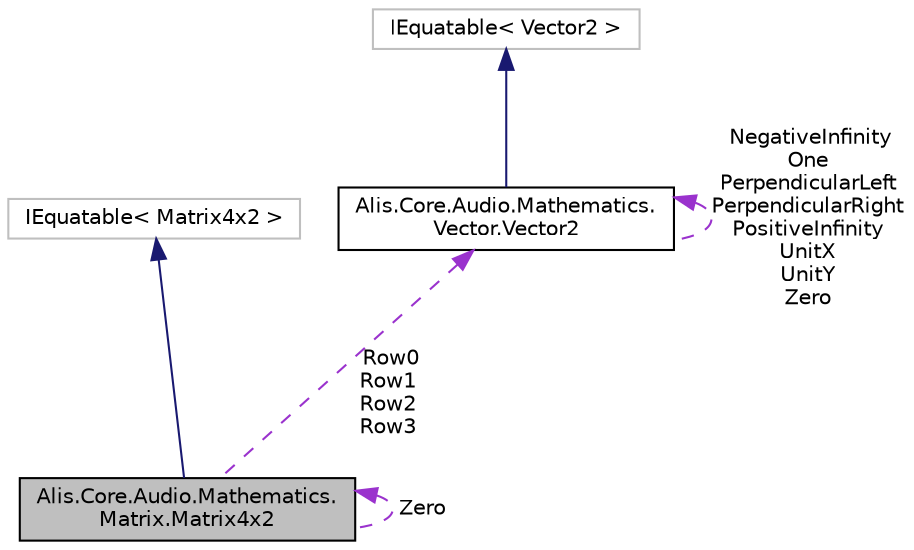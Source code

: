 digraph "Alis.Core.Audio.Mathematics.Matrix.Matrix4x2"
{
 // LATEX_PDF_SIZE
  edge [fontname="Helvetica",fontsize="10",labelfontname="Helvetica",labelfontsize="10"];
  node [fontname="Helvetica",fontsize="10",shape=record];
  Node1 [label="Alis.Core.Audio.Mathematics.\lMatrix.Matrix4x2",height=0.2,width=0.4,color="black", fillcolor="grey75", style="filled", fontcolor="black",tooltip="Represents a 4x2 matrix."];
  Node2 -> Node1 [dir="back",color="midnightblue",fontsize="10",style="solid",fontname="Helvetica"];
  Node2 [label="IEquatable\< Matrix4x2 \>",height=0.2,width=0.4,color="grey75", fillcolor="white", style="filled",tooltip=" "];
  Node1 -> Node1 [dir="back",color="darkorchid3",fontsize="10",style="dashed",label=" Zero" ,fontname="Helvetica"];
  Node3 -> Node1 [dir="back",color="darkorchid3",fontsize="10",style="dashed",label=" Row0\nRow1\nRow2\nRow3" ,fontname="Helvetica"];
  Node3 [label="Alis.Core.Audio.Mathematics.\lVector.Vector2",height=0.2,width=0.4,color="black", fillcolor="white", style="filled",URL="$struct_alis_1_1_core_1_1_audio_1_1_mathematics_1_1_vector_1_1_vector2.html",tooltip="Represents a 2D vector using two single-precision floating-point numbers."];
  Node4 -> Node3 [dir="back",color="midnightblue",fontsize="10",style="solid",fontname="Helvetica"];
  Node4 [label="IEquatable\< Vector2 \>",height=0.2,width=0.4,color="grey75", fillcolor="white", style="filled",tooltip=" "];
  Node3 -> Node3 [dir="back",color="darkorchid3",fontsize="10",style="dashed",label=" NegativeInfinity\nOne\nPerpendicularLeft\nPerpendicularRight\nPositiveInfinity\nUnitX\nUnitY\nZero" ,fontname="Helvetica"];
}

